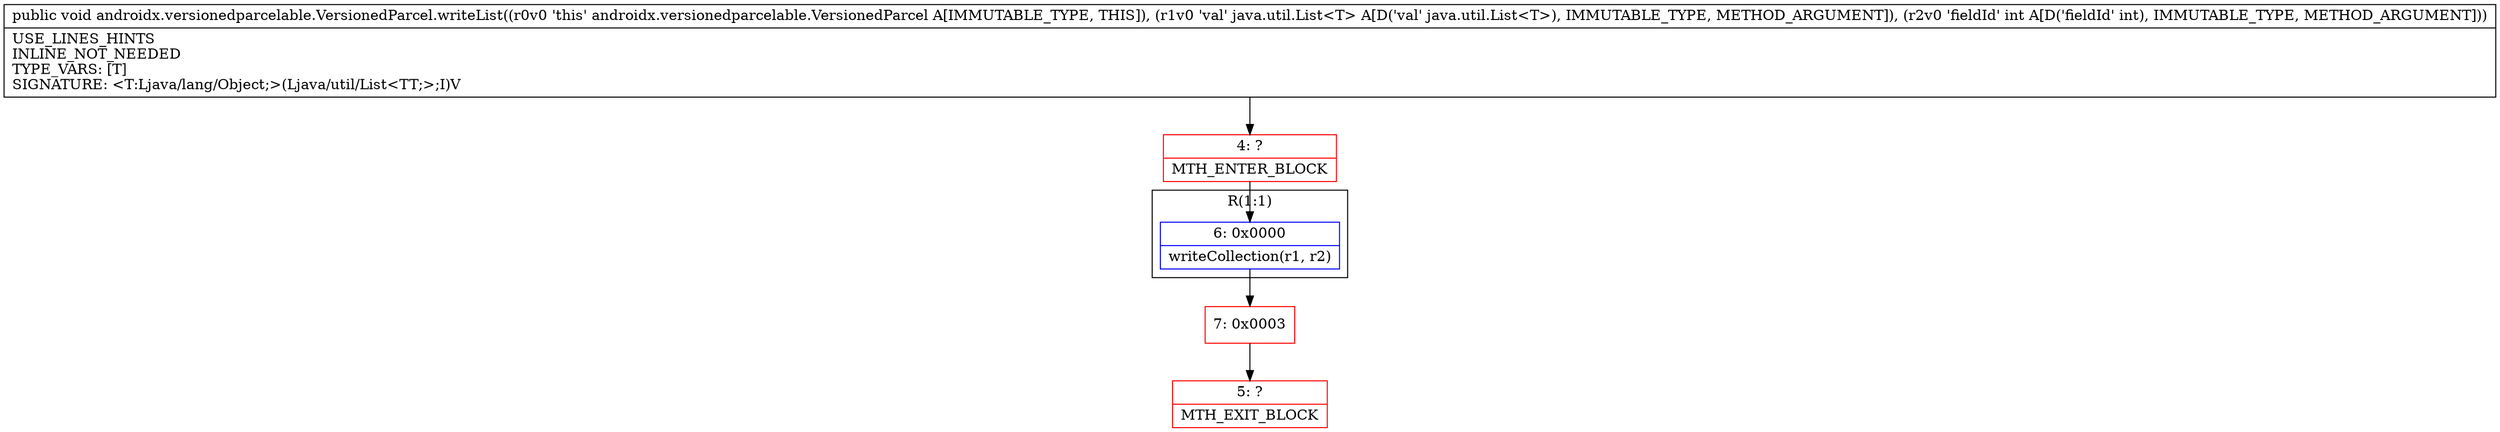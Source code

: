 digraph "CFG forandroidx.versionedparcelable.VersionedParcel.writeList(Ljava\/util\/List;I)V" {
subgraph cluster_Region_415126631 {
label = "R(1:1)";
node [shape=record,color=blue];
Node_6 [shape=record,label="{6\:\ 0x0000|writeCollection(r1, r2)\l}"];
}
Node_4 [shape=record,color=red,label="{4\:\ ?|MTH_ENTER_BLOCK\l}"];
Node_7 [shape=record,color=red,label="{7\:\ 0x0003}"];
Node_5 [shape=record,color=red,label="{5\:\ ?|MTH_EXIT_BLOCK\l}"];
MethodNode[shape=record,label="{public void androidx.versionedparcelable.VersionedParcel.writeList((r0v0 'this' androidx.versionedparcelable.VersionedParcel A[IMMUTABLE_TYPE, THIS]), (r1v0 'val' java.util.List\<T\> A[D('val' java.util.List\<T\>), IMMUTABLE_TYPE, METHOD_ARGUMENT]), (r2v0 'fieldId' int A[D('fieldId' int), IMMUTABLE_TYPE, METHOD_ARGUMENT]))  | USE_LINES_HINTS\lINLINE_NOT_NEEDED\lTYPE_VARS: [T]\lSIGNATURE: \<T:Ljava\/lang\/Object;\>(Ljava\/util\/List\<TT;\>;I)V\l}"];
MethodNode -> Node_4;Node_6 -> Node_7;
Node_4 -> Node_6;
Node_7 -> Node_5;
}

